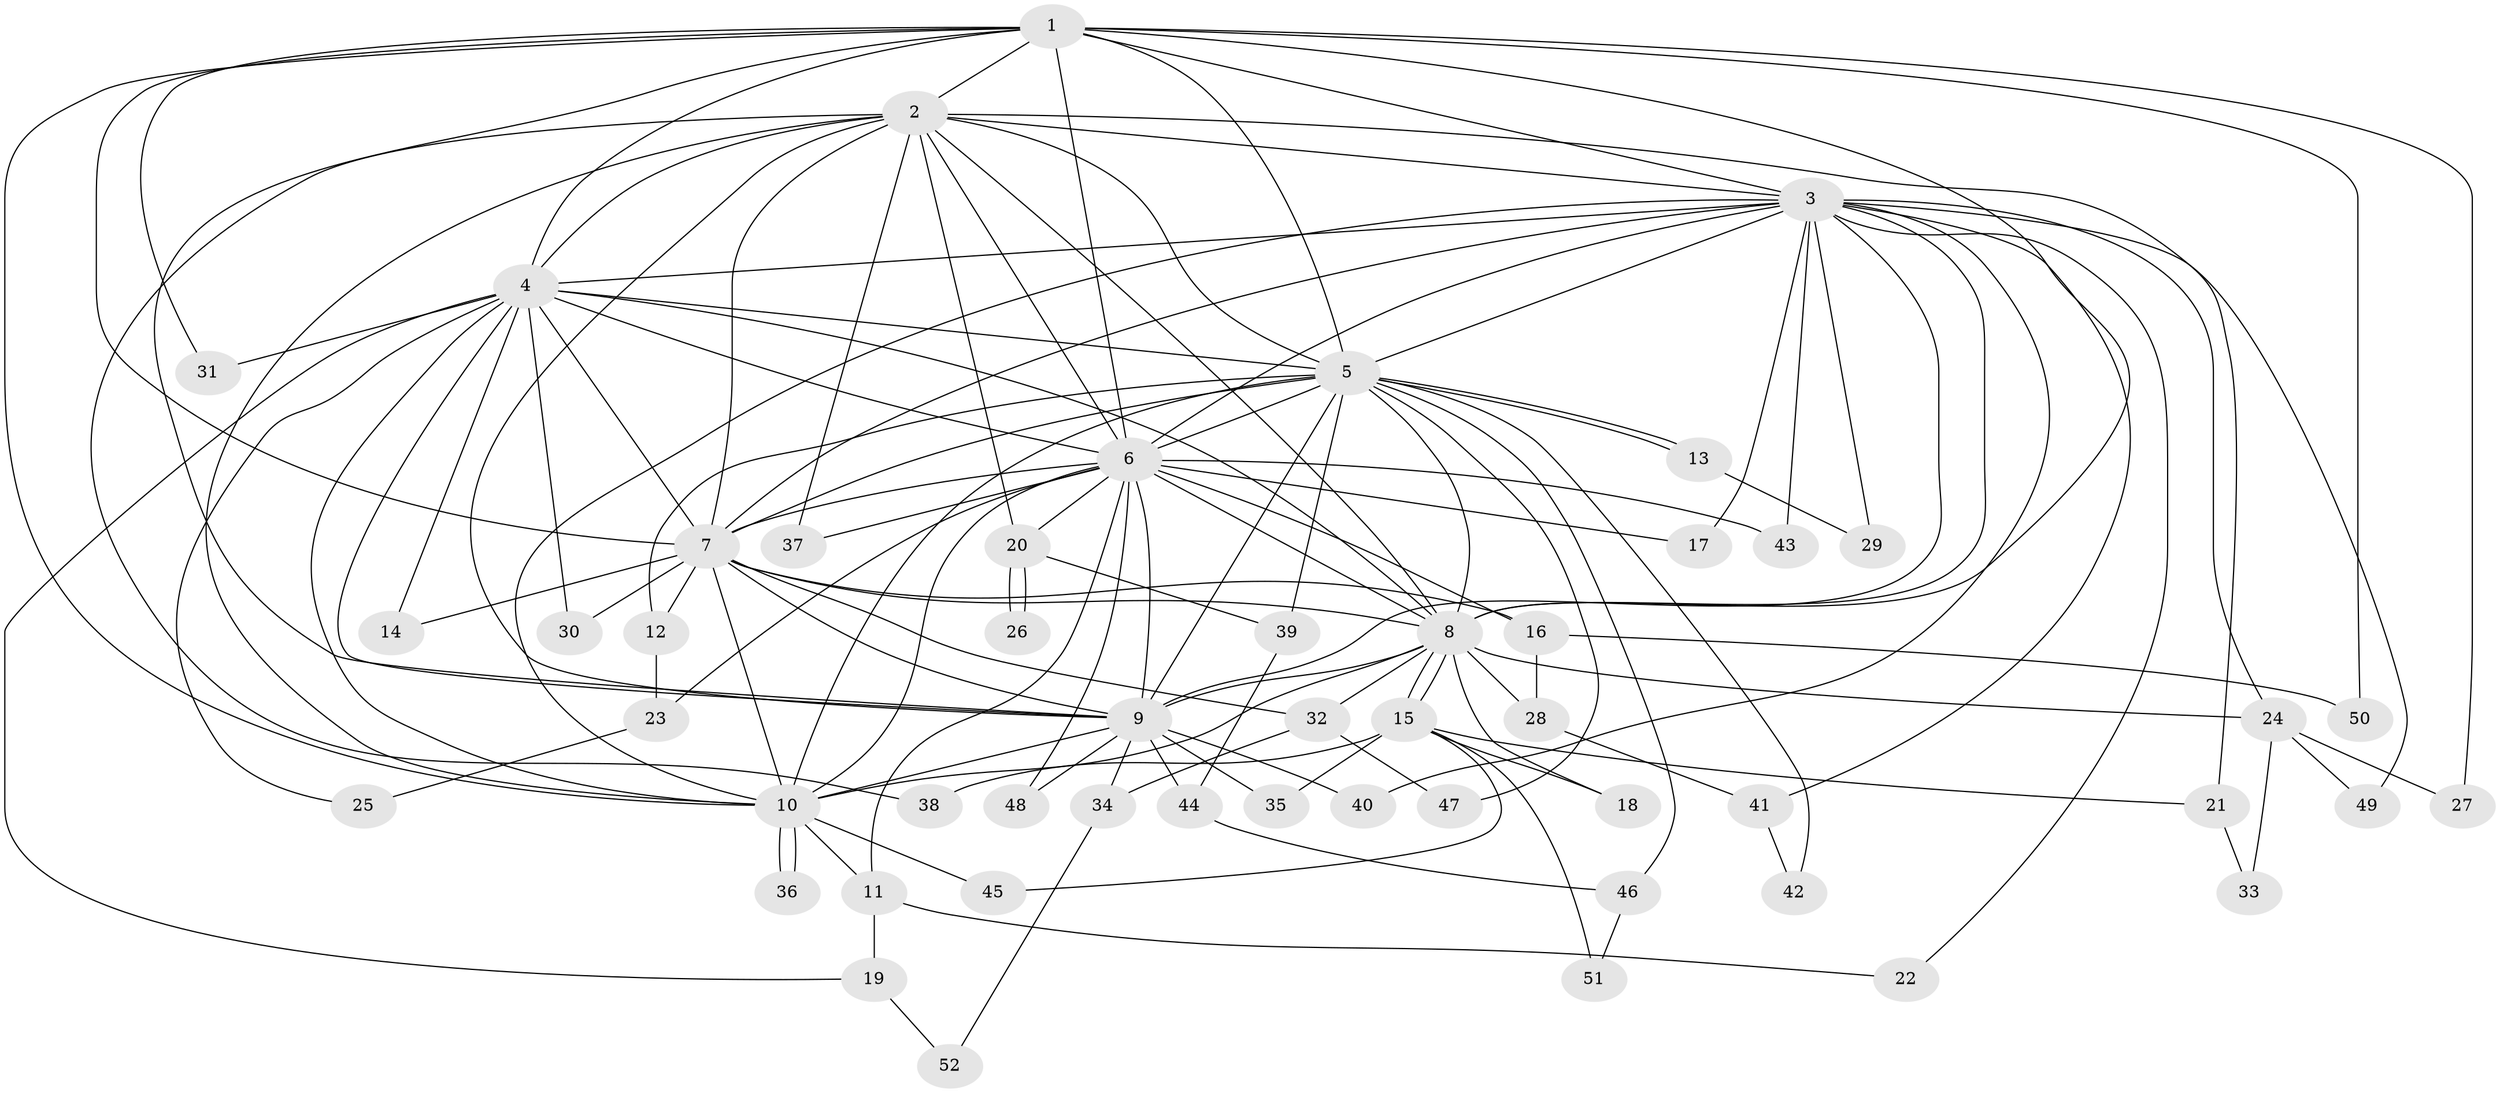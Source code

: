 // Generated by graph-tools (version 1.1) at 2025/46/03/09/25 04:46:31]
// undirected, 52 vertices, 129 edges
graph export_dot {
graph [start="1"]
  node [color=gray90,style=filled];
  1;
  2;
  3;
  4;
  5;
  6;
  7;
  8;
  9;
  10;
  11;
  12;
  13;
  14;
  15;
  16;
  17;
  18;
  19;
  20;
  21;
  22;
  23;
  24;
  25;
  26;
  27;
  28;
  29;
  30;
  31;
  32;
  33;
  34;
  35;
  36;
  37;
  38;
  39;
  40;
  41;
  42;
  43;
  44;
  45;
  46;
  47;
  48;
  49;
  50;
  51;
  52;
  1 -- 2;
  1 -- 3;
  1 -- 4;
  1 -- 5;
  1 -- 6;
  1 -- 7;
  1 -- 8;
  1 -- 9;
  1 -- 10;
  1 -- 27;
  1 -- 31;
  1 -- 50;
  2 -- 3;
  2 -- 4;
  2 -- 5;
  2 -- 6;
  2 -- 7;
  2 -- 8;
  2 -- 9;
  2 -- 10;
  2 -- 20;
  2 -- 21;
  2 -- 37;
  2 -- 38;
  3 -- 4;
  3 -- 5;
  3 -- 6;
  3 -- 7;
  3 -- 8;
  3 -- 9;
  3 -- 10;
  3 -- 17;
  3 -- 22;
  3 -- 24;
  3 -- 29;
  3 -- 40;
  3 -- 41;
  3 -- 43;
  3 -- 49;
  4 -- 5;
  4 -- 6;
  4 -- 7;
  4 -- 8;
  4 -- 9;
  4 -- 10;
  4 -- 14;
  4 -- 19;
  4 -- 25;
  4 -- 30;
  4 -- 31;
  5 -- 6;
  5 -- 7;
  5 -- 8;
  5 -- 9;
  5 -- 10;
  5 -- 12;
  5 -- 13;
  5 -- 13;
  5 -- 39;
  5 -- 42;
  5 -- 46;
  5 -- 47;
  6 -- 7;
  6 -- 8;
  6 -- 9;
  6 -- 10;
  6 -- 11;
  6 -- 16;
  6 -- 17;
  6 -- 20;
  6 -- 23;
  6 -- 37;
  6 -- 43;
  6 -- 48;
  7 -- 8;
  7 -- 9;
  7 -- 10;
  7 -- 12;
  7 -- 14;
  7 -- 16;
  7 -- 30;
  7 -- 32;
  8 -- 9;
  8 -- 10;
  8 -- 15;
  8 -- 15;
  8 -- 18;
  8 -- 24;
  8 -- 28;
  8 -- 32;
  9 -- 10;
  9 -- 34;
  9 -- 35;
  9 -- 40;
  9 -- 44;
  9 -- 48;
  10 -- 11;
  10 -- 36;
  10 -- 36;
  10 -- 45;
  11 -- 19;
  11 -- 22;
  12 -- 23;
  13 -- 29;
  15 -- 18;
  15 -- 21;
  15 -- 35;
  15 -- 38;
  15 -- 45;
  15 -- 51;
  16 -- 28;
  16 -- 50;
  19 -- 52;
  20 -- 26;
  20 -- 26;
  20 -- 39;
  21 -- 33;
  23 -- 25;
  24 -- 27;
  24 -- 33;
  24 -- 49;
  28 -- 41;
  32 -- 34;
  32 -- 47;
  34 -- 52;
  39 -- 44;
  41 -- 42;
  44 -- 46;
  46 -- 51;
}
